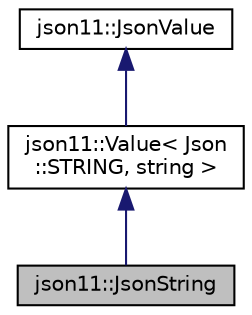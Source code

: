 digraph "json11::JsonString"
{
  edge [fontname="Helvetica",fontsize="10",labelfontname="Helvetica",labelfontsize="10"];
  node [fontname="Helvetica",fontsize="10",shape=record];
  Node1 [label="json11::JsonString",height=0.2,width=0.4,color="black", fillcolor="grey75", style="filled" fontcolor="black"];
  Node2 -> Node1 [dir="back",color="midnightblue",fontsize="10",style="solid",fontname="Helvetica"];
  Node2 [label="json11::Value\< Json\l::STRING, string \>",height=0.2,width=0.4,color="black", fillcolor="white", style="filled",URL="$classjson11_1_1_value.html"];
  Node3 -> Node2 [dir="back",color="midnightblue",fontsize="10",style="solid",fontname="Helvetica"];
  Node3 [label="json11::JsonValue",height=0.2,width=0.4,color="black", fillcolor="white", style="filled",URL="$classjson11_1_1_json_value.html"];
}
